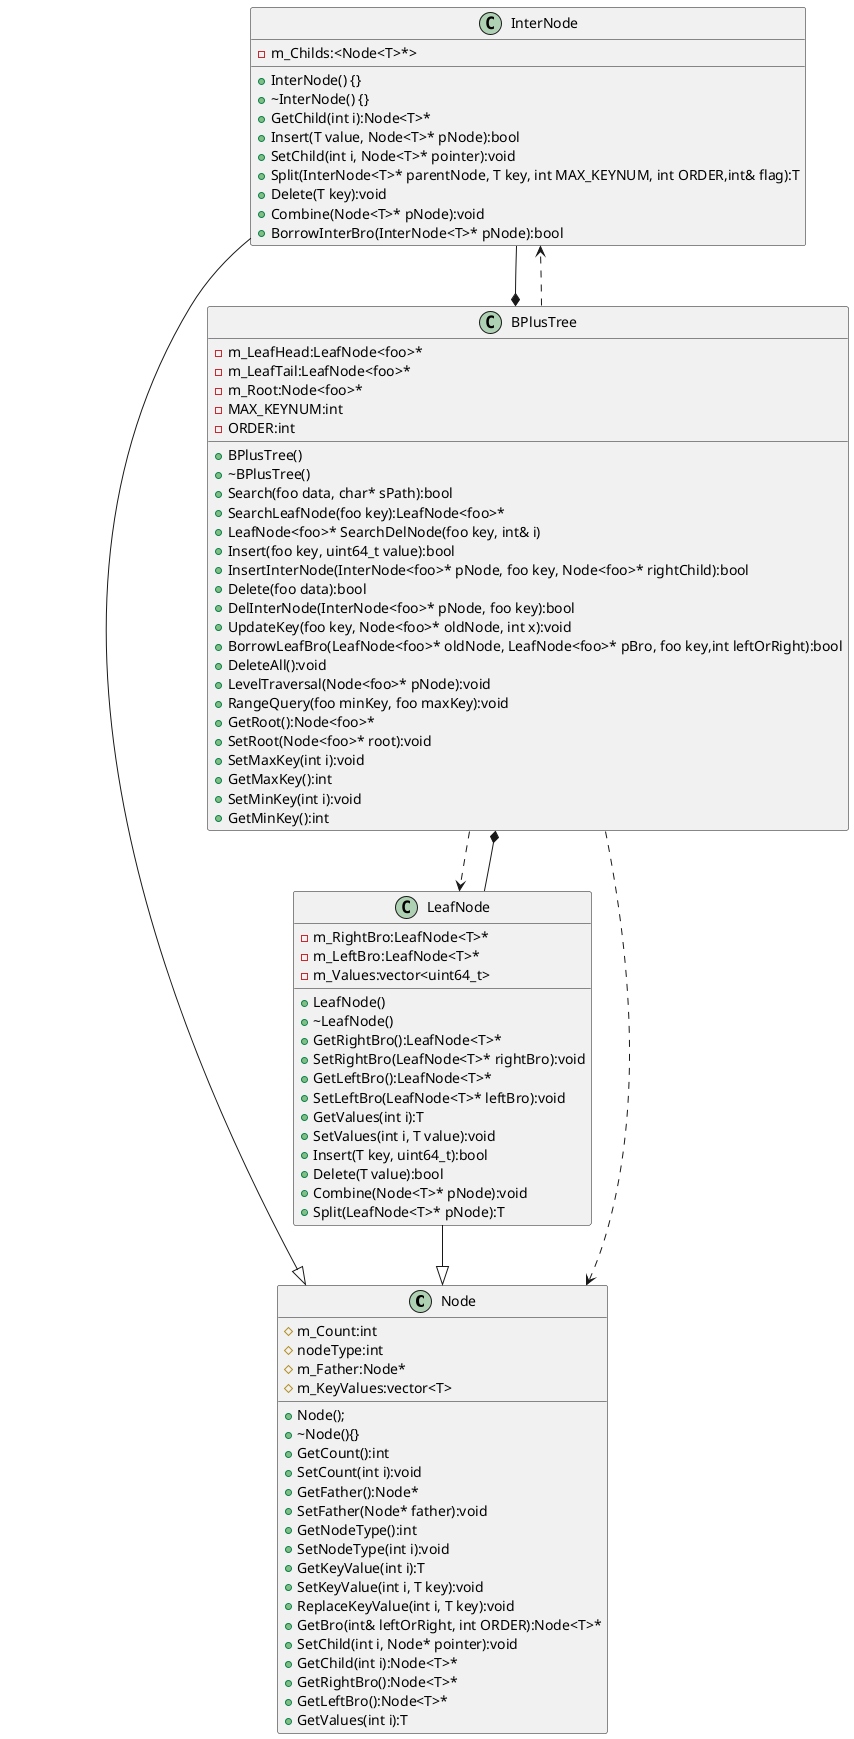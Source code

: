 @startuml BPlusTree Class Diagram
class Node {
  #m_Count:int
  #nodeType:int
  #m_Father:Node*             
  #m_KeyValues:vector<T>  
  +Node();
  +~Node(){}  
  +GetCount():int 
  +SetCount(int i):void 
  +GetFather():Node* 
  +SetFather(Node* father):void 
  +GetNodeType():int 
  +SetNodeType(int i):void
  +GetKeyValue(int i):T
  +SetKeyValue(int i, T key):void
  +ReplaceKeyValue(int i, T key):void
  +GetBro(int& leftOrRight, int ORDER):Node<T>*
  +SetChild(int i, Node* pointer):void
  +GetChild(int i):Node<T>*
  +GetRightBro():Node<T>*
  +GetLeftBro():Node<T>*
  +GetValues(int i):T
}

class InterNode{
  -m_Childs:<Node<T>*>
  +InterNode() {}
  +~InterNode() {}
  +GetChild(int i):Node<T>* 
  +Insert(T value, Node<T>* pNode):bool
  +SetChild(int i, Node<T>* pointer):void
  +Split(InterNode<T>* parentNode, T key, int MAX_KEYNUM, int ORDER,int& flag):T
  +Delete(T key):void
  +Combine(Node<T>* pNode):void
  +BorrowInterBro(InterNode<T>* pNode):bool
}

class LeafNode {
  -m_RightBro:LeafNode<T>*         
  -m_LeftBro:LeafNode<T>*          
  -m_Values:vector<uint64_t>  
  +LeafNode()
  +~LeafNode()
  +GetRightBro():LeafNode<T>*
  +SetRightBro(LeafNode<T>* rightBro):void 
  +GetLeftBro():LeafNode<T>* 
  +SetLeftBro(LeafNode<T>* leftBro):void 
  +GetValues(int i):T 
  +SetValues(int i, T value):void 
  +Insert(T key, uint64_t):bool 
  +Delete(T value):bool 
  +Combine(Node<T>* pNode):void
  +Split(LeafNode<T>* pNode):T 
}

class BPlusTree{
  -m_LeafHead:LeafNode<foo>*
  -m_LeafTail:LeafNode<foo>*
  -m_Root:Node<foo>*         
  -MAX_KEYNUM:int             
  -ORDER:int                  
  +BPlusTree()
  +~BPlusTree()
  +Search(foo data, char* sPath):bool 
  +SearchLeafNode(foo key):LeafNode<foo>*
  +LeafNode<foo>* SearchDelNode(foo key, int& i)  
  +Insert(foo key, uint64_t value):bool
  +InsertInterNode(InterNode<foo>* pNode, foo key, Node<foo>* rightChild):bool
  +Delete(foo data):bool
  +DelInterNode(InterNode<foo>* pNode, foo key):bool
  +UpdateKey(foo key, Node<foo>* oldNode, int x):void
  +BorrowLeafBro(LeafNode<foo>* oldNode, LeafNode<foo>* pBro, foo key,int leftOrRight):bool
  +DeleteAll():void
  +LevelTraversal(Node<foo>* pNode):void
  +RangeQuery(foo minKey, foo maxKey):void
  +GetRoot():Node<foo>*
  +SetRoot(Node<foo>* root):void
  +SetMaxKey(int i):void
  +GetMaxKey():int
  +SetMinKey(int i):void
  +GetMinKey():int
}

 LeafNode --* BPlusTree
 InterNode --* BPlusTree
 LeafNode--|>Node
 InterNode--|>Node
 BPlusTree..>InterNode
 BPlusTree..>LeafNode
 BPlusTree..>Node

@enduml